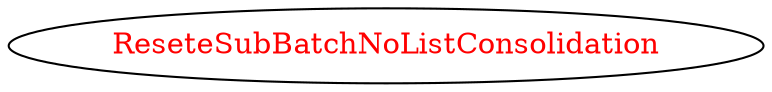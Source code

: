 digraph dependencyGraph {
 concentrate=true;
 ranksep="2.0";
 rankdir="LR"; 
 splines="ortho";
"ReseteSubBatchNoListConsolidation" [fontcolor="red"];
}